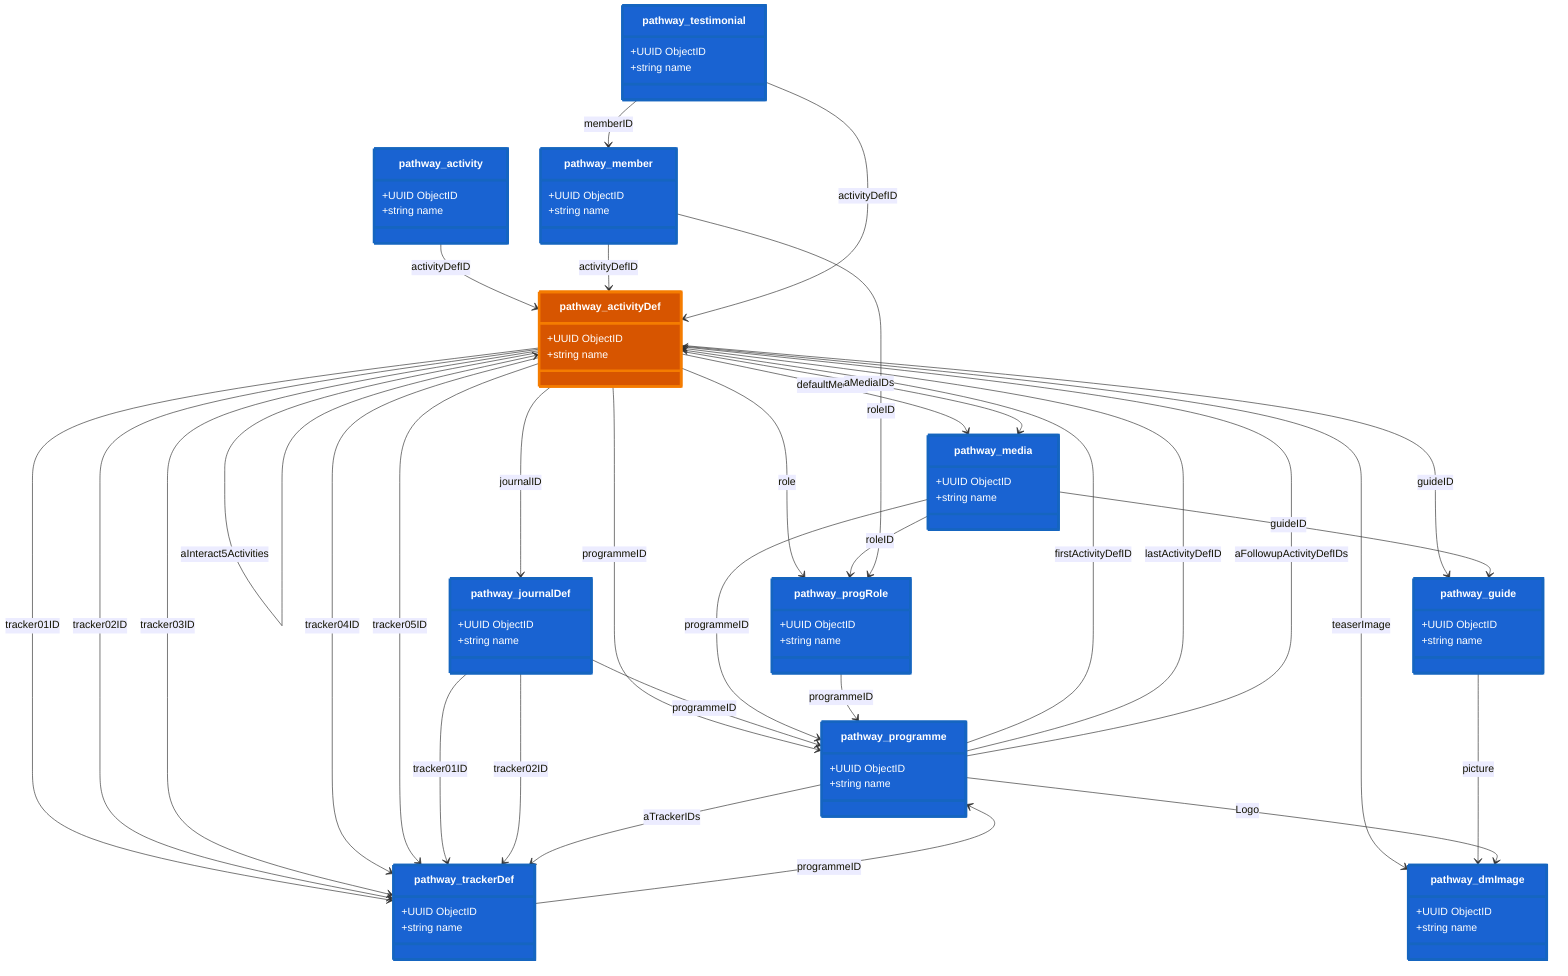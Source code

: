 classDiagram
    %% Parameters:
%%   Focus: activityDef
%%   Domains: site
%%   Chart Type: Class
    class pathway_dmImage {
        +UUID ObjectID
        +string name
    }

    class pathway_activity {
        +UUID ObjectID
        +string name
    }

    class pathway_activityDef {
        +UUID ObjectID
        +string name
    }

    class pathway_guide {
        +UUID ObjectID
        +string name
    }

    class pathway_journalDef {
        +UUID ObjectID
        +string name
    }

    class pathway_media {
        +UUID ObjectID
        +string name
    }

    class pathway_member {
        +UUID ObjectID
        +string name
    }

    class pathway_programme {
        +UUID ObjectID
        +string name
    }

    class pathway_progRole {
        +UUID ObjectID
        +string name
    }

    class pathway_testimonial {
        +UUID ObjectID
        +string name
    }

    class pathway_trackerDef {
        +UUID ObjectID
        +string name
    }

    pathway_activity --> pathway_activityDef : activityDefID
    pathway_activityDef --> pathway_programme : programmeID
    pathway_activityDef --> pathway_dmImage : teaserImage
    pathway_activityDef --> pathway_guide : guideID
    pathway_activityDef --> pathway_progRole : role
    pathway_activityDef --> pathway_activityDef : onEndID
    pathway_activityDef --> pathway_media : defaultMediaID
    pathway_activityDef --> pathway_journalDef : journalID
    pathway_activityDef --> pathway_trackerDef : tracker01ID
    pathway_activityDef --> pathway_trackerDef : tracker02ID
    pathway_activityDef --> pathway_trackerDef : tracker03ID
    pathway_activityDef --> pathway_trackerDef : tracker04ID
    pathway_activityDef --> pathway_trackerDef : tracker05ID
    pathway_guide --> pathway_dmImage : picture
    pathway_journalDef --> pathway_trackerDef : tracker01ID
    pathway_journalDef --> pathway_trackerDef : tracker02ID
    pathway_journalDef --> pathway_programme : programmeID
    pathway_media --> pathway_guide : guideID
    pathway_media --> pathway_programme : programmeID
    pathway_media --> pathway_progRole : roleID
    pathway_member --> pathway_activityDef : activityDefID
    pathway_member --> pathway_progRole : roleID
    pathway_programme --> pathway_dmImage : Logo
    pathway_programme --> pathway_activityDef : firstActivityDefID
    pathway_programme --> pathway_activityDef : lastActivityDefID
    pathway_progRole --> pathway_programme : programmeID
    pathway_testimonial --> pathway_member : memberID
    pathway_testimonial --> pathway_activityDef : activityDefID
    pathway_trackerDef --> pathway_programme : programmeID
    pathway_activityDef --> pathway_activityDef : aCuePointActivities
    pathway_activityDef --> pathway_media : aMediaIDs
    pathway_activityDef --> pathway_activityDef : aInteract1Activities
    pathway_activityDef --> pathway_activityDef : aInteract2Activities
    pathway_activityDef --> pathway_activityDef : aInteract3Activities
    pathway_activityDef --> pathway_activityDef : aInteract4Activities
    pathway_activityDef --> pathway_activityDef : aInteract5Activities
    pathway_programme --> pathway_activityDef : aFollowupActivityDefIDs
    pathway_programme --> pathway_trackerDef : aTrackerIDs

    %% Entity Styling
    style pathway_dmImage fill:#1963d2,stroke:#1565c0,stroke-width:4px,color:#fff
    style pathway_activity fill:#1963d2,stroke:#1565c0,stroke-width:4px,color:#fff
    style pathway_activityDef fill:#d75500,stroke:#f57c00,stroke-width:4px,color:#fff
    style pathway_guide fill:#1963d2,stroke:#1565c0,stroke-width:4px,color:#fff
    style pathway_journalDef fill:#1963d2,stroke:#1565c0,stroke-width:4px,color:#fff
    style pathway_media fill:#1963d2,stroke:#1565c0,stroke-width:4px,color:#fff
    style pathway_member fill:#1963d2,stroke:#1565c0,stroke-width:4px,color:#fff
    style pathway_programme fill:#1963d2,stroke:#1565c0,stroke-width:4px,color:#fff
    style pathway_progRole fill:#1963d2,stroke:#1565c0,stroke-width:4px,color:#fff
    style pathway_testimonial fill:#1963d2,stroke:#1565c0,stroke-width:4px,color:#fff
    style pathway_trackerDef fill:#1963d2,stroke:#1565c0,stroke-width:4px,color:#fff